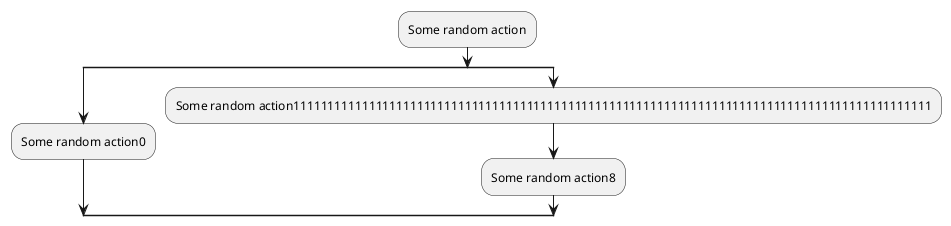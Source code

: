 {
  "sha1": "alca6jboy3a8wujy4o8scicg01to8cy",
  "insertion": {
    "when": "2024-05-30T20:48:21.898Z",
    "url": "https://forum.plantuml.net/11010/activity-diagram-swimlanes-generates-diagram-whitespace",
    "user": "plantuml@gmail.com"
  }
}
@startuml
:Some random action;

split
        :Some random action0;
split again
        :Some random action111111111111111111111111111111111111111111111111111111111111111111111111111111111111111111111;
        
        :Some random action8;
end split

@enduml
